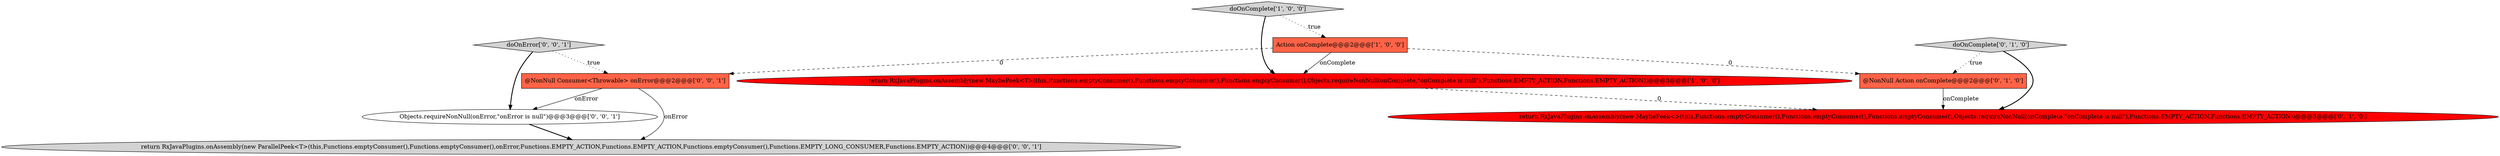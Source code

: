 digraph {
7 [style = filled, label = "doOnError['0', '0', '1']", fillcolor = lightgray, shape = diamond image = "AAA0AAABBB3BBB"];
5 [style = filled, label = "return RxJavaPlugins.onAssembly(new MaybePeek<>(this,Functions.emptyConsumer(),Functions.emptyConsumer(),Functions.emptyConsumer(),Objects.requireNonNull(onComplete,\"onComplete is null\"),Functions.EMPTY_ACTION,Functions.EMPTY_ACTION))@@@3@@@['0', '1', '0']", fillcolor = red, shape = ellipse image = "AAA1AAABBB2BBB"];
3 [style = filled, label = "@NonNull Action onComplete@@@2@@@['0', '1', '0']", fillcolor = tomato, shape = box image = "AAA1AAABBB2BBB"];
1 [style = filled, label = "Action onComplete@@@2@@@['1', '0', '0']", fillcolor = tomato, shape = box image = "AAA1AAABBB1BBB"];
8 [style = filled, label = "return RxJavaPlugins.onAssembly(new ParallelPeek<T>(this,Functions.emptyConsumer(),Functions.emptyConsumer(),onError,Functions.EMPTY_ACTION,Functions.EMPTY_ACTION,Functions.emptyConsumer(),Functions.EMPTY_LONG_CONSUMER,Functions.EMPTY_ACTION))@@@4@@@['0', '0', '1']", fillcolor = lightgray, shape = ellipse image = "AAA0AAABBB3BBB"];
4 [style = filled, label = "doOnComplete['0', '1', '0']", fillcolor = lightgray, shape = diamond image = "AAA0AAABBB2BBB"];
2 [style = filled, label = "return RxJavaPlugins.onAssembly(new MaybePeek<T>(this,Functions.emptyConsumer(),Functions.emptyConsumer(),Functions.emptyConsumer(),Objects.requireNonNull(onComplete,\"onComplete is null\"),Functions.EMPTY_ACTION,Functions.EMPTY_ACTION))@@@3@@@['1', '0', '0']", fillcolor = red, shape = ellipse image = "AAA1AAABBB1BBB"];
6 [style = filled, label = "@NonNull Consumer<Throwable> onError@@@2@@@['0', '0', '1']", fillcolor = tomato, shape = box image = "AAA0AAABBB3BBB"];
9 [style = filled, label = "Objects.requireNonNull(onError,\"onError is null\")@@@3@@@['0', '0', '1']", fillcolor = white, shape = ellipse image = "AAA0AAABBB3BBB"];
0 [style = filled, label = "doOnComplete['1', '0', '0']", fillcolor = lightgray, shape = diamond image = "AAA0AAABBB1BBB"];
7->9 [style = bold, label=""];
6->9 [style = solid, label="onError"];
6->8 [style = solid, label="onError"];
7->6 [style = dotted, label="true"];
2->5 [style = dashed, label="0"];
1->2 [style = solid, label="onComplete"];
0->2 [style = bold, label=""];
4->3 [style = dotted, label="true"];
1->3 [style = dashed, label="0"];
9->8 [style = bold, label=""];
3->5 [style = solid, label="onComplete"];
4->5 [style = bold, label=""];
1->6 [style = dashed, label="0"];
0->1 [style = dotted, label="true"];
}
